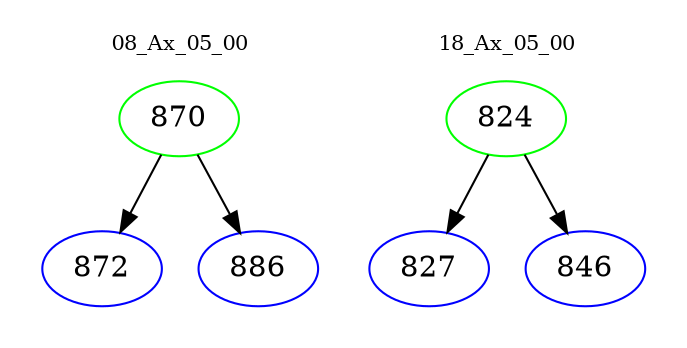 digraph{
subgraph cluster_0 {
color = white
label = "08_Ax_05_00";
fontsize=10;
T0_870 [label="870", color="green"]
T0_870 -> T0_872 [color="black"]
T0_872 [label="872", color="blue"]
T0_870 -> T0_886 [color="black"]
T0_886 [label="886", color="blue"]
}
subgraph cluster_1 {
color = white
label = "18_Ax_05_00";
fontsize=10;
T1_824 [label="824", color="green"]
T1_824 -> T1_827 [color="black"]
T1_827 [label="827", color="blue"]
T1_824 -> T1_846 [color="black"]
T1_846 [label="846", color="blue"]
}
}
